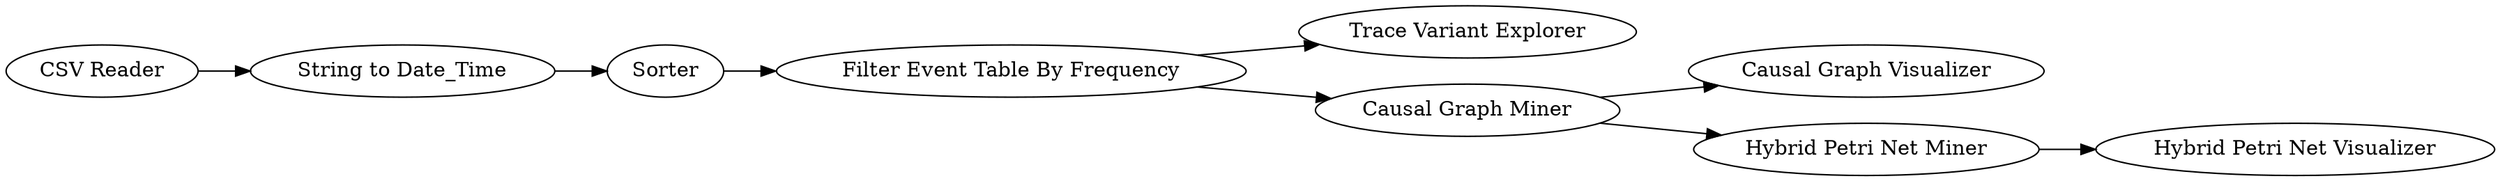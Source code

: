 digraph {
	"2231915679146338952_27" [label="Trace Variant Explorer"]
	"2231915679146338952_25" [label="Hybrid Petri Net Visualizer"]
	"2231915679146338952_26" [label="Filter Event Table By Frequency"]
	"2231915679146338952_1" [label="CSV Reader"]
	"2231915679146338952_19" [label="String to Date_Time"]
	"2231915679146338952_24" [label="Causal Graph Visualizer"]
	"2231915679146338952_21" [label="Causal Graph Miner"]
	"2231915679146338952_20" [label=Sorter]
	"2231915679146338952_22" [label="Hybrid Petri Net Miner"]
	"2231915679146338952_22" -> "2231915679146338952_25"
	"2231915679146338952_21" -> "2231915679146338952_24"
	"2231915679146338952_26" -> "2231915679146338952_21"
	"2231915679146338952_1" -> "2231915679146338952_19"
	"2231915679146338952_20" -> "2231915679146338952_26"
	"2231915679146338952_26" -> "2231915679146338952_27"
	"2231915679146338952_19" -> "2231915679146338952_20"
	"2231915679146338952_21" -> "2231915679146338952_22"
	rankdir=LR
}
